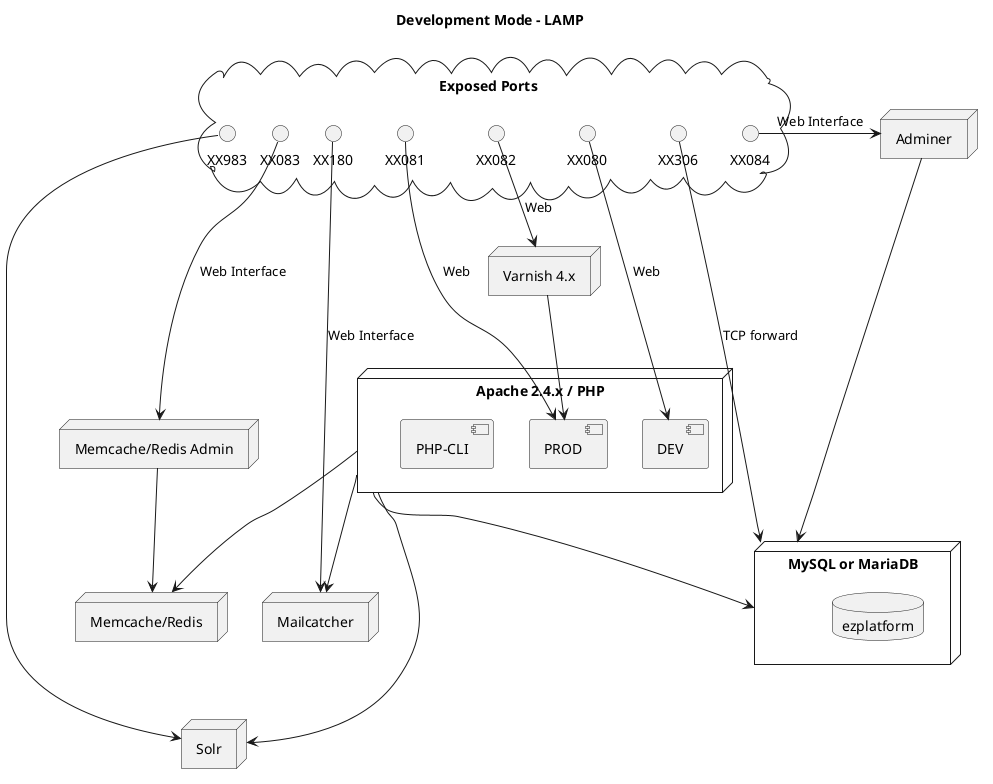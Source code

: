 @startuml

title "Development Mode - LAMP"

cloud "Exposed Ports" {
    () XX080 as SymfonyDevModePort
    () XX081 as SymfonyProdModePort
    () XX082 as SymfonyProdModeVarnishPort

    () XX083 as MemcacheAdminPort
    () XX983 as SorlPort
    () XX084 as DatabaseAdminPort
    () XX306 as DatabaseEnginePort
    () XX180 as MailcatcherPort
}

node "Apache 2.4.x / PHP" as engine {
    [PROD]
    [DEV]
    [PHP-CLI]
    }


node "MySQL or MariaDB" as db {
    database "ezplatform" as StandardDB
}

node "Memcache/Redis" as appcache {
}

node "Varnish 4.x" as varnish {
}

node "Memcache/Redis Admin" as memcacheadmin {
}

node "Mailcatcher" as mailcatcher {
}

node "Adminer" as dbadmin {
}

node "Solr" as solr {
}



MemcacheAdminPort -> memcacheadmin: Web Interface
DatabaseEnginePort ---> db: TCP forward
MailcatcherPort -> mailcatcher: Web Interface
DatabaseAdminPort -> dbadmin: Web Interface
SorlPort -> solr

SymfonyDevModePort --> DEV: Web
SymfonyProdModePort --> PROD: Web
SymfonyProdModeVarnishPort --> varnish: Web
varnish --> PROD

engine --> db
engine --> appcache
engine --> mailcatcher
engine ---> solr

memcacheadmin --> appcache

dbadmin --> db
@enduml
